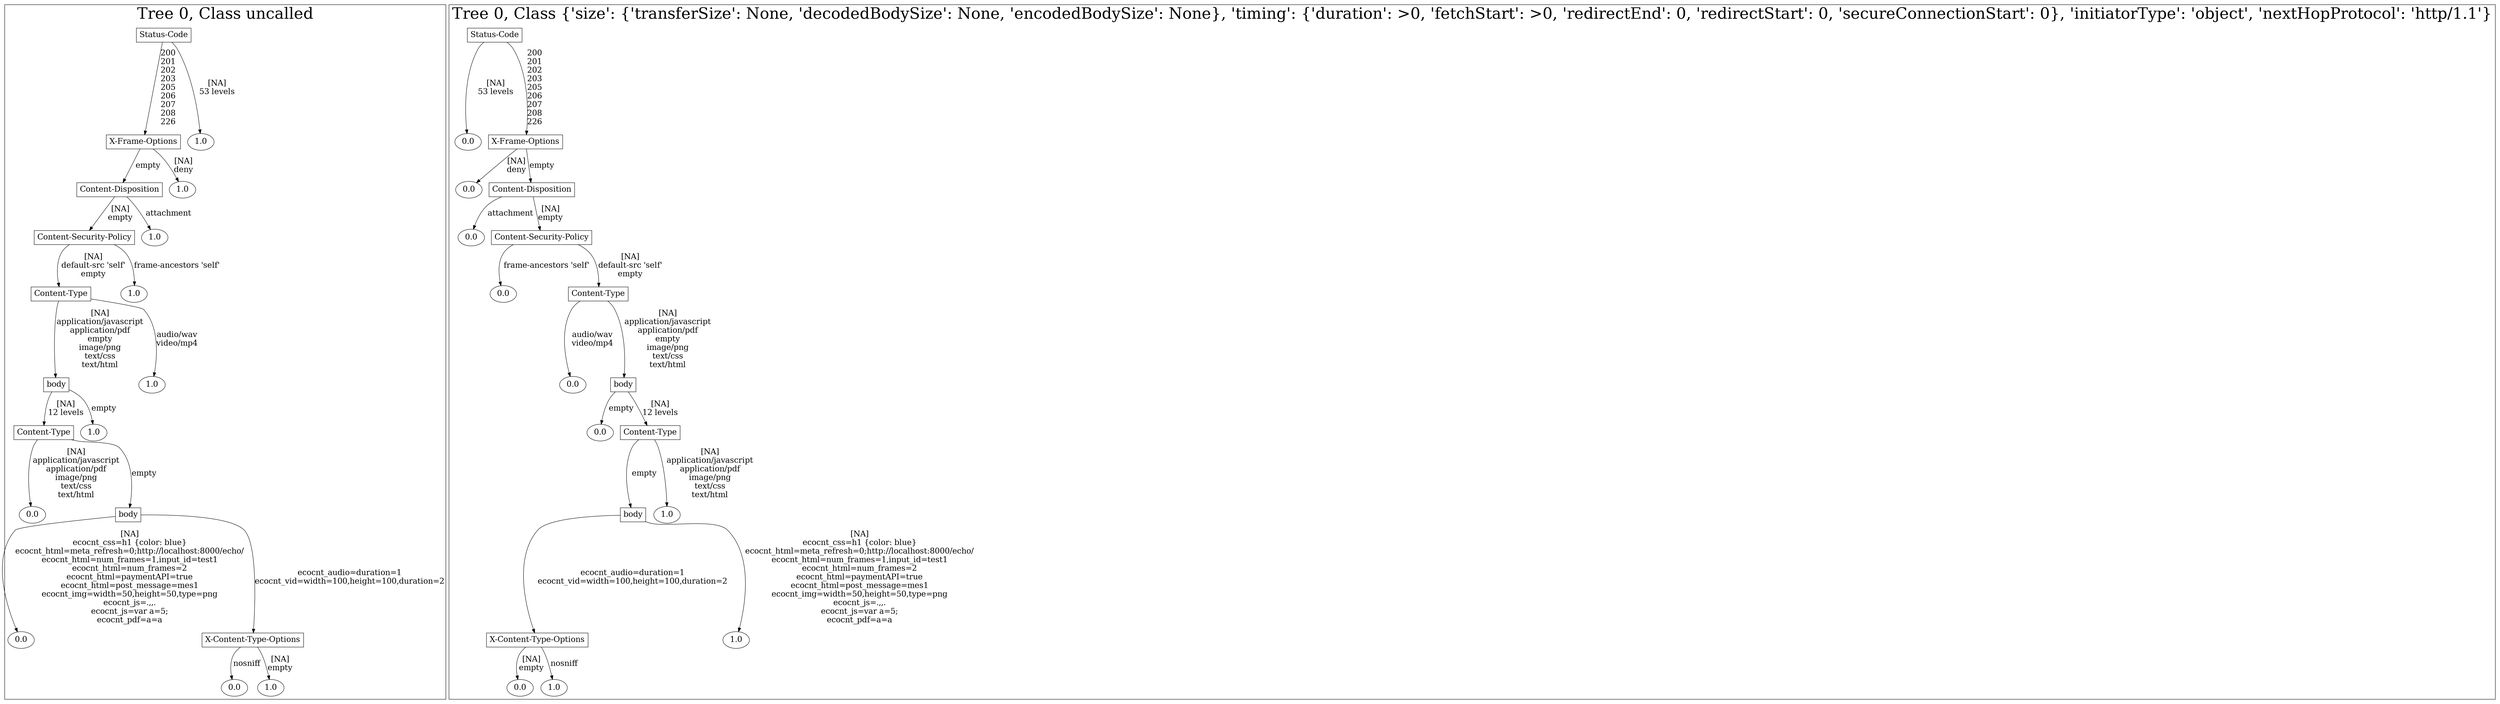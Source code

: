 /*
Generated by:
    http://https://github.com/h2oai/h2o-3/tree/master/h2o-genmodel/src/main/java/hex/genmodel/tools/PrintMojo.java
*/

/*
On a mac:

$ brew install graphviz
$ dot -Tpng file.gv -o file.png
$ open file.png
*/

digraph G {

subgraph cluster_0 {
/* Nodes */

/* Level 0 */
{
"SG_0_Node_0" [shape=box, fontsize=20, label="Status-Code"]
}

/* Level 1 */
{
"SG_0_Node_1" [shape=box, fontsize=20, label="X-Frame-Options"]
"SG_0_Node_9" [fontsize=20, label="1.0"]
}

/* Level 2 */
{
"SG_0_Node_2" [shape=box, fontsize=20, label="Content-Disposition"]
"SG_0_Node_10" [fontsize=20, label="1.0"]
}

/* Level 3 */
{
"SG_0_Node_3" [shape=box, fontsize=20, label="Content-Security-Policy"]
"SG_0_Node_11" [fontsize=20, label="1.0"]
}

/* Level 4 */
{
"SG_0_Node_4" [shape=box, fontsize=20, label="Content-Type"]
"SG_0_Node_12" [fontsize=20, label="1.0"]
}

/* Level 5 */
{
"SG_0_Node_5" [shape=box, fontsize=20, label="body"]
"SG_0_Node_13" [fontsize=20, label="1.0"]
}

/* Level 6 */
{
"SG_0_Node_6" [shape=box, fontsize=20, label="Content-Type"]
"SG_0_Node_14" [fontsize=20, label="1.0"]
}

/* Level 7 */
{
"SG_0_Node_15" [fontsize=20, label="0.0"]
"SG_0_Node_7" [shape=box, fontsize=20, label="body"]
}

/* Level 8 */
{
"SG_0_Node_16" [fontsize=20, label="0.0"]
"SG_0_Node_8" [shape=box, fontsize=20, label="X-Content-Type-Options"]
}

/* Level 9 */
{
"SG_0_Node_17" [fontsize=20, label="0.0"]
"SG_0_Node_18" [fontsize=20, label="1.0"]
}

/* Edges */
"SG_0_Node_0" -> "SG_0_Node_1" [fontsize=20, label="200
201
202
203
205
206
207
208
226
"]
"SG_0_Node_0" -> "SG_0_Node_9" [fontsize=20, label="[NA]
53 levels
"]
"SG_0_Node_1" -> "SG_0_Node_2" [fontsize=20, label="empty
"]
"SG_0_Node_1" -> "SG_0_Node_10" [fontsize=20, label="[NA]
deny
"]
"SG_0_Node_2" -> "SG_0_Node_3" [fontsize=20, label="[NA]
empty
"]
"SG_0_Node_2" -> "SG_0_Node_11" [fontsize=20, label="attachment
"]
"SG_0_Node_3" -> "SG_0_Node_4" [fontsize=20, label="[NA]
default-src 'self'
empty
"]
"SG_0_Node_3" -> "SG_0_Node_12" [fontsize=20, label="frame-ancestors 'self'
"]
"SG_0_Node_4" -> "SG_0_Node_5" [fontsize=20, label="[NA]
application/javascript
application/pdf
empty
image/png
text/css
text/html
"]
"SG_0_Node_4" -> "SG_0_Node_13" [fontsize=20, label="audio/wav
video/mp4
"]
"SG_0_Node_5" -> "SG_0_Node_6" [fontsize=20, label="[NA]
12 levels
"]
"SG_0_Node_5" -> "SG_0_Node_14" [fontsize=20, label="empty
"]
"SG_0_Node_6" -> "SG_0_Node_15" [fontsize=20, label="[NA]
application/javascript
application/pdf
image/png
text/css
text/html
"]
"SG_0_Node_6" -> "SG_0_Node_7" [fontsize=20, label="empty
"]
"SG_0_Node_7" -> "SG_0_Node_16" [fontsize=20, label="[NA]
ecocnt_css=h1 {color: blue}
ecocnt_html=meta_refresh=0;http://localhost:8000/echo/
ecocnt_html=num_frames=1,input_id=test1
ecocnt_html=num_frames=2
ecocnt_html=paymentAPI=true
ecocnt_html=post_message=mes1
ecocnt_img=width=50,height=50,type=png
ecocnt_js=.,,.
ecocnt_js=var a=5;
ecocnt_pdf=a=a
"]
"SG_0_Node_7" -> "SG_0_Node_8" [fontsize=20, label="ecocnt_audio=duration=1
ecocnt_vid=width=100,height=100,duration=2
"]
"SG_0_Node_8" -> "SG_0_Node_17" [fontsize=20, label="nosniff
"]
"SG_0_Node_8" -> "SG_0_Node_18" [fontsize=20, label="[NA]
empty
"]

fontsize=40
label="Tree 0, Class uncalled"
}

subgraph cluster_1 {
/* Nodes */

/* Level 0 */
{
"SG_1_Node_0" [shape=box, fontsize=20, label="Status-Code"]
}

/* Level 1 */
{
"SG_1_Node_9" [fontsize=20, label="0.0"]
"SG_1_Node_1" [shape=box, fontsize=20, label="X-Frame-Options"]
}

/* Level 2 */
{
"SG_1_Node_10" [fontsize=20, label="0.0"]
"SG_1_Node_2" [shape=box, fontsize=20, label="Content-Disposition"]
}

/* Level 3 */
{
"SG_1_Node_11" [fontsize=20, label="0.0"]
"SG_1_Node_3" [shape=box, fontsize=20, label="Content-Security-Policy"]
}

/* Level 4 */
{
"SG_1_Node_12" [fontsize=20, label="0.0"]
"SG_1_Node_4" [shape=box, fontsize=20, label="Content-Type"]
}

/* Level 5 */
{
"SG_1_Node_13" [fontsize=20, label="0.0"]
"SG_1_Node_5" [shape=box, fontsize=20, label="body"]
}

/* Level 6 */
{
"SG_1_Node_14" [fontsize=20, label="0.0"]
"SG_1_Node_6" [shape=box, fontsize=20, label="Content-Type"]
}

/* Level 7 */
{
"SG_1_Node_7" [shape=box, fontsize=20, label="body"]
"SG_1_Node_15" [fontsize=20, label="1.0"]
}

/* Level 8 */
{
"SG_1_Node_8" [shape=box, fontsize=20, label="X-Content-Type-Options"]
"SG_1_Node_16" [fontsize=20, label="1.0"]
}

/* Level 9 */
{
"SG_1_Node_17" [fontsize=20, label="0.0"]
"SG_1_Node_18" [fontsize=20, label="1.0"]
}

/* Edges */
"SG_1_Node_0" -> "SG_1_Node_9" [fontsize=20, label="[NA]
53 levels
"]
"SG_1_Node_0" -> "SG_1_Node_1" [fontsize=20, label="200
201
202
203
205
206
207
208
226
"]
"SG_1_Node_1" -> "SG_1_Node_10" [fontsize=20, label="[NA]
deny
"]
"SG_1_Node_1" -> "SG_1_Node_2" [fontsize=20, label="empty
"]
"SG_1_Node_2" -> "SG_1_Node_11" [fontsize=20, label="attachment
"]
"SG_1_Node_2" -> "SG_1_Node_3" [fontsize=20, label="[NA]
empty
"]
"SG_1_Node_3" -> "SG_1_Node_12" [fontsize=20, label="frame-ancestors 'self'
"]
"SG_1_Node_3" -> "SG_1_Node_4" [fontsize=20, label="[NA]
default-src 'self'
empty
"]
"SG_1_Node_4" -> "SG_1_Node_13" [fontsize=20, label="audio/wav
video/mp4
"]
"SG_1_Node_4" -> "SG_1_Node_5" [fontsize=20, label="[NA]
application/javascript
application/pdf
empty
image/png
text/css
text/html
"]
"SG_1_Node_5" -> "SG_1_Node_14" [fontsize=20, label="empty
"]
"SG_1_Node_5" -> "SG_1_Node_6" [fontsize=20, label="[NA]
12 levels
"]
"SG_1_Node_6" -> "SG_1_Node_7" [fontsize=20, label="empty
"]
"SG_1_Node_6" -> "SG_1_Node_15" [fontsize=20, label="[NA]
application/javascript
application/pdf
image/png
text/css
text/html
"]
"SG_1_Node_7" -> "SG_1_Node_8" [fontsize=20, label="ecocnt_audio=duration=1
ecocnt_vid=width=100,height=100,duration=2
"]
"SG_1_Node_7" -> "SG_1_Node_16" [fontsize=20, label="[NA]
ecocnt_css=h1 {color: blue}
ecocnt_html=meta_refresh=0;http://localhost:8000/echo/
ecocnt_html=num_frames=1,input_id=test1
ecocnt_html=num_frames=2
ecocnt_html=paymentAPI=true
ecocnt_html=post_message=mes1
ecocnt_img=width=50,height=50,type=png
ecocnt_js=.,,.
ecocnt_js=var a=5;
ecocnt_pdf=a=a
"]
"SG_1_Node_8" -> "SG_1_Node_17" [fontsize=20, label="[NA]
empty
"]
"SG_1_Node_8" -> "SG_1_Node_18" [fontsize=20, label="nosniff
"]

fontsize=40
label="Tree 0, Class {'size': {'transferSize': None, 'decodedBodySize': None, 'encodedBodySize': None}, 'timing': {'duration': >0, 'fetchStart': >0, 'redirectEnd': 0, 'redirectStart': 0, 'secureConnectionStart': 0}, 'initiatorType': 'object', 'nextHopProtocol': 'http/1.1'}"
}

}

